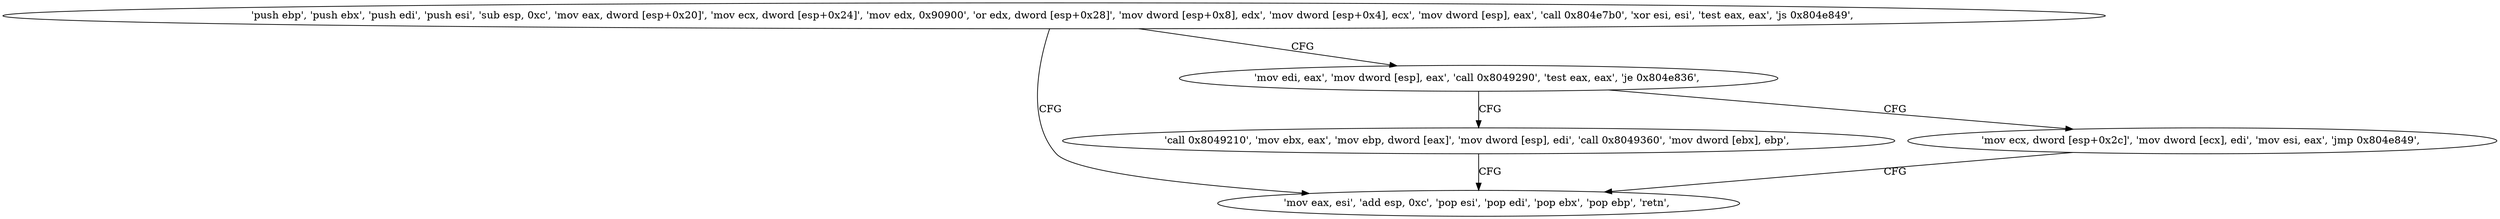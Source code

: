 digraph "func" {
"134539248" [label = "'push ebp', 'push ebx', 'push edi', 'push esi', 'sub esp, 0xc', 'mov eax, dword [esp+0x20]', 'mov ecx, dword [esp+0x24]', 'mov edx, 0x90900', 'or edx, dword [esp+0x28]', 'mov dword [esp+0x8], edx', 'mov dword [esp+0x4], ecx', 'mov dword [esp], eax', 'call 0x804e7b0', 'xor esi, esi', 'test eax, eax', 'js 0x804e849', " ]
"134539337" [label = "'mov eax, esi', 'add esp, 0xc', 'pop esi', 'pop edi', 'pop ebx', 'pop ebp', 'retn', " ]
"134539294" [label = "'mov edi, eax', 'mov dword [esp], eax', 'call 0x8049290', 'test eax, eax', 'je 0x804e836', " ]
"134539318" [label = "'call 0x8049210', 'mov ebx, eax', 'mov ebp, dword [eax]', 'mov dword [esp], edi', 'call 0x8049360', 'mov dword [ebx], ebp', " ]
"134539308" [label = "'mov ecx, dword [esp+0x2c]', 'mov dword [ecx], edi', 'mov esi, eax', 'jmp 0x804e849', " ]
"134539248" -> "134539337" [ label = "CFG" ]
"134539248" -> "134539294" [ label = "CFG" ]
"134539294" -> "134539318" [ label = "CFG" ]
"134539294" -> "134539308" [ label = "CFG" ]
"134539318" -> "134539337" [ label = "CFG" ]
"134539308" -> "134539337" [ label = "CFG" ]
}
